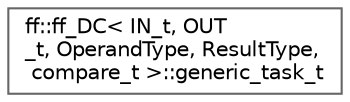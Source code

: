 digraph "类继承关系图"
{
 // LATEX_PDF_SIZE
  bgcolor="transparent";
  edge [fontname=Helvetica,fontsize=10,labelfontname=Helvetica,labelfontsize=10];
  node [fontname=Helvetica,fontsize=10,shape=box,height=0.2,width=0.4];
  rankdir="LR";
  Node0 [id="Node000000",label="ff::ff_DC\< IN_t, OUT\l_t, OperandType, ResultType,\l compare_t \>::generic_task_t",height=0.2,width=0.4,color="grey40", fillcolor="white", style="filled",URL="$structff_1_1ff___d_c_1_1generic__task__t.html",tooltip=" "];
}
